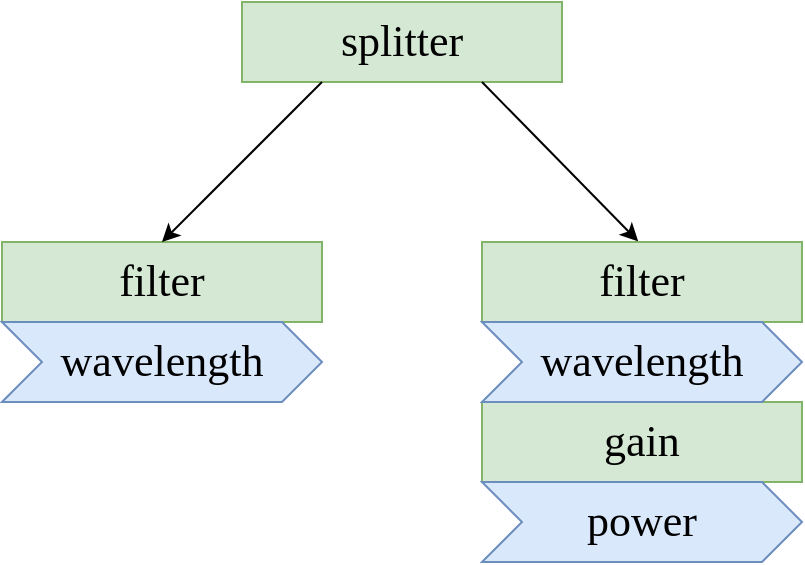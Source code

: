 <mxfile version="21.4.0" type="device">
  <diagram name="Page-1" id="BAFkuJvN7qEhGoRlOrsk">
    <mxGraphModel dx="988" dy="573" grid="1" gridSize="10" guides="1" tooltips="1" connect="1" arrows="1" fold="1" page="1" pageScale="1" pageWidth="827" pageHeight="1169" math="0" shadow="0">
      <root>
        <mxCell id="0" />
        <mxCell id="1" parent="0" />
        <mxCell id="QaMweqIweFgVx9TUJ9yv-2" value="splitter" style="rounded=0;whiteSpace=wrap;html=1;fontFamily=UGent Panno Text;fontSize=22;fillColor=#d5e8d4;strokeColor=#82b366;" parent="1" vertex="1">
          <mxGeometry x="160" y="80" width="160" height="40" as="geometry" />
        </mxCell>
        <mxCell id="QaMweqIweFgVx9TUJ9yv-3" value="filter" style="rounded=0;whiteSpace=wrap;html=1;fontFamily=UGent Panno Text;fontSize=22;fillColor=#d5e8d4;strokeColor=#82b366;" parent="1" vertex="1">
          <mxGeometry x="40" y="200" width="160" height="40" as="geometry" />
        </mxCell>
        <mxCell id="QaMweqIweFgVx9TUJ9yv-4" value="filter" style="rounded=0;whiteSpace=wrap;html=1;fontFamily=UGent Panno Text;fontSize=22;fillColor=#d5e8d4;strokeColor=#82b366;" parent="1" vertex="1">
          <mxGeometry x="280" y="200" width="160" height="40" as="geometry" />
        </mxCell>
        <mxCell id="QaMweqIweFgVx9TUJ9yv-5" value="" style="endArrow=classic;html=1;rounded=0;fontFamily=UGent Panno Text;fontSize=22;fontColor=default;exitX=0.25;exitY=1;exitDx=0;exitDy=0;entryX=0.5;entryY=0;entryDx=0;entryDy=0;" parent="1" source="QaMweqIweFgVx9TUJ9yv-2" target="QaMweqIweFgVx9TUJ9yv-3" edge="1">
          <mxGeometry width="50" height="50" relative="1" as="geometry">
            <mxPoint x="240" y="190" as="sourcePoint" />
            <mxPoint x="290" y="140" as="targetPoint" />
          </mxGeometry>
        </mxCell>
        <mxCell id="QaMweqIweFgVx9TUJ9yv-6" value="" style="endArrow=classic;html=1;rounded=0;fontFamily=UGent Panno Text;fontSize=22;fontColor=default;exitX=0.75;exitY=1;exitDx=0;exitDy=0;entryX=0.488;entryY=-0.008;entryDx=0;entryDy=0;entryPerimeter=0;" parent="1" source="QaMweqIweFgVx9TUJ9yv-2" target="QaMweqIweFgVx9TUJ9yv-4" edge="1">
          <mxGeometry width="50" height="50" relative="1" as="geometry">
            <mxPoint x="250" y="160" as="sourcePoint" />
            <mxPoint x="300" y="110" as="targetPoint" />
          </mxGeometry>
        </mxCell>
        <mxCell id="QaMweqIweFgVx9TUJ9yv-7" value="gain" style="rounded=0;whiteSpace=wrap;html=1;fontFamily=UGent Panno Text;fontSize=22;fillColor=#d5e8d4;strokeColor=#82b366;" parent="1" vertex="1">
          <mxGeometry x="280" y="280" width="160" height="40" as="geometry" />
        </mxCell>
        <mxCell id="QaMweqIweFgVx9TUJ9yv-8" value="wavelength" style="shape=step;perimeter=stepPerimeter;whiteSpace=wrap;html=1;fixedSize=1;rounded=0;strokeColor=#6c8ebf;fontFamily=UGent Panno Text;fontSize=22;fillColor=#dae8fc;" parent="1" vertex="1">
          <mxGeometry x="40" y="240" width="160" height="40" as="geometry" />
        </mxCell>
        <mxCell id="QaMweqIweFgVx9TUJ9yv-10" value="wavelength" style="shape=step;perimeter=stepPerimeter;whiteSpace=wrap;html=1;fixedSize=1;rounded=0;strokeColor=#6c8ebf;fontFamily=UGent Panno Text;fontSize=22;fillColor=#dae8fc;" parent="1" vertex="1">
          <mxGeometry x="280" y="240" width="160" height="40" as="geometry" />
        </mxCell>
        <mxCell id="nT9Ov8IqTDzqF56KvRyU-1" value="power" style="shape=step;perimeter=stepPerimeter;whiteSpace=wrap;html=1;fixedSize=1;rounded=0;strokeColor=#6c8ebf;fontFamily=UGent Panno Text;fontSize=22;fillColor=#dae8fc;" vertex="1" parent="1">
          <mxGeometry x="280" y="320" width="160" height="40" as="geometry" />
        </mxCell>
      </root>
    </mxGraphModel>
  </diagram>
</mxfile>
